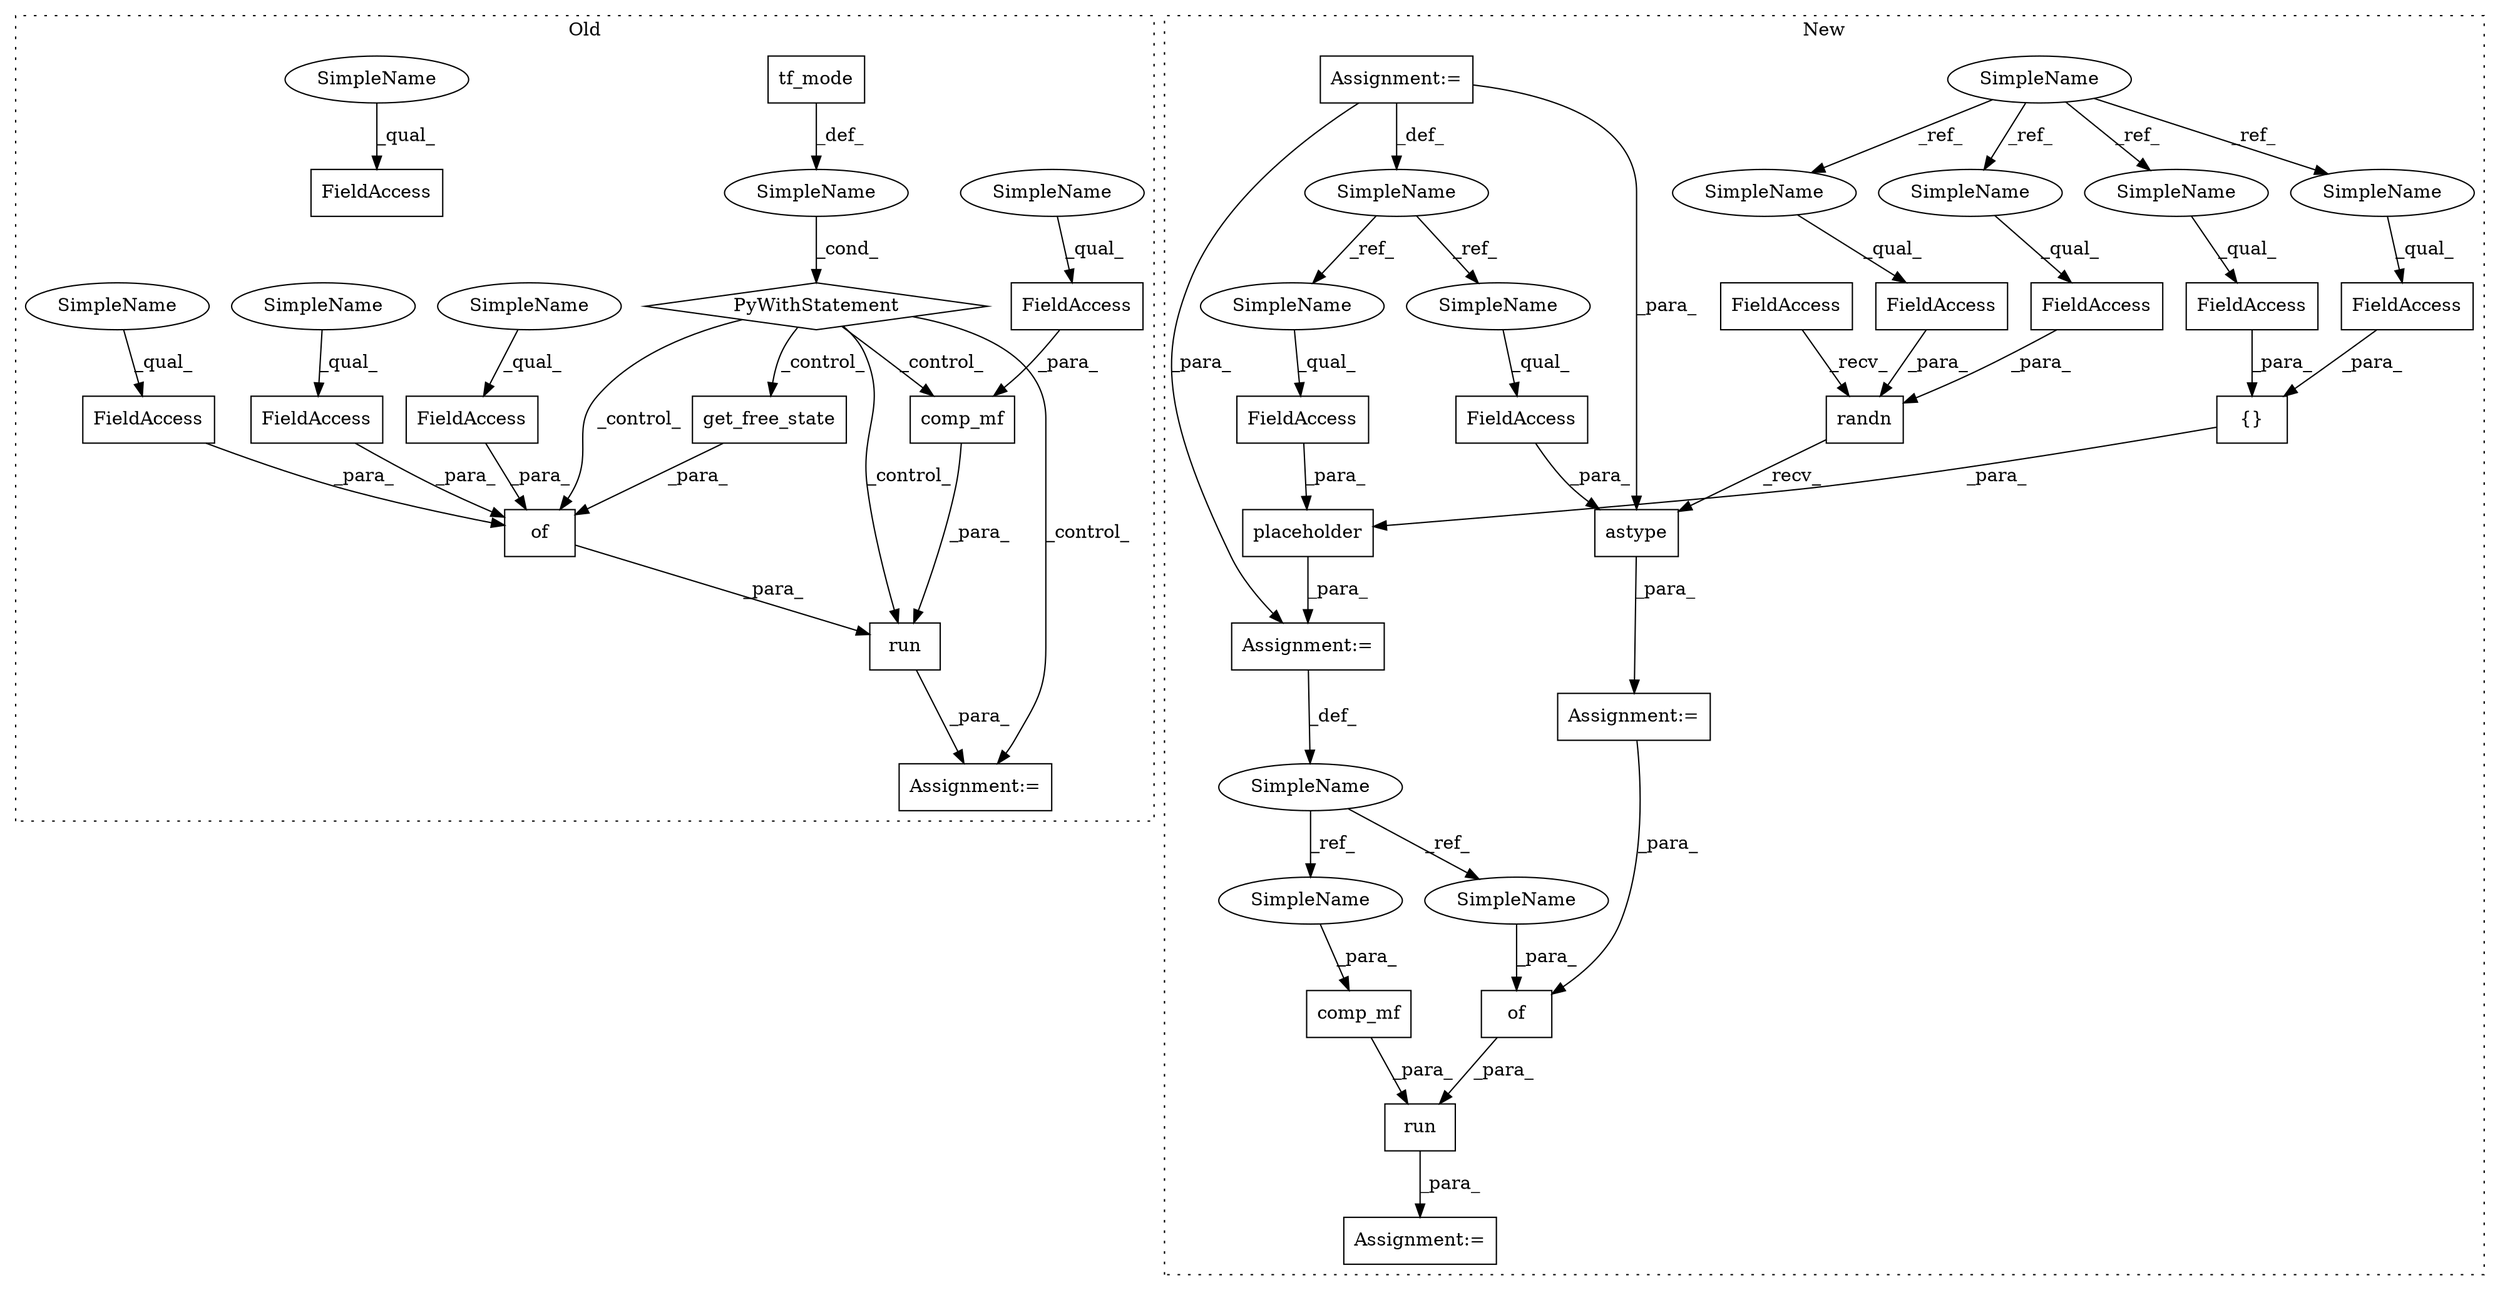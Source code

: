 digraph G {
subgraph cluster0 {
1 [label="of" a="32" s="3732,3785" l="3,1" shape="box"];
4 [label="SimpleName" a="42" s="" l="" shape="ellipse"];
5 [label="PyWithStatement" a="104" s="3660,3687" l="10,2" shape="diamond"];
6 [label="FieldAccess" a="22" s="3774" l="11" shape="box"];
7 [label="FieldAccess" a="22" s="3767" l="6" shape="box"];
8 [label="FieldAccess" a="22" s="3735" l="6" shape="box"];
12 [label="get_free_state" a="32" s="3750" l="16" shape="box"];
18 [label="FieldAccess" a="22" s="3720" l="6" shape="box"];
19 [label="FieldAccess" a="22" s="3623" l="25" shape="box"];
20 [label="tf_mode" a="32" s="3678" l="9" shape="box"];
21 [label="run" a="32" s="3708,3786" l="4,1" shape="box"];
31 [label="Assignment:=" a="7" s="3702" l="1" shape="box"];
34 [label="comp_mf" a="32" s="3712,3726" l="8,1" shape="box"];
41 [label="SimpleName" a="42" s="3720" l="4" shape="ellipse"];
42 [label="SimpleName" a="42" s="3623" l="4" shape="ellipse"];
43 [label="SimpleName" a="42" s="3767" l="4" shape="ellipse"];
44 [label="SimpleName" a="42" s="3735" l="4" shape="ellipse"];
45 [label="SimpleName" a="42" s="3774" l="4" shape="ellipse"];
label = "Old";
style="dotted";
}
subgraph cluster1 {
2 [label="placeholder" a="32" s="4465,4527" l="12,1" shape="box"];
3 [label="Assignment:=" a="7" s="4453" l="1" shape="box"];
9 [label="FieldAccess" a="22" s="4477" l="17" shape="box"];
10 [label="of" a="32" s="4807,4818" l="3,1" shape="box"];
11 [label="randn" a="32" s="4556,4583" l="6,1" shape="box"];
13 [label="{}" a="4" s="4504,4526" l="1,1" shape="box"];
14 [label="Assignment:=" a="7" s="4542" l="1" shape="box"];
15 [label="FieldAccess" a="22" s="4512" l="14" shape="box"];
16 [label="SimpleName" a="42" s="4243" l="4" shape="ellipse"];
17 [label="FieldAccess" a="22" s="4569" l="14" shape="box"];
22 [label="run" a="32" s="4788,4819" l="4,1" shape="box"];
23 [label="SimpleName" a="42" s="4288" l="8" shape="ellipse"];
24 [label="FieldAccess" a="22" s="4592" l="17" shape="box"];
25 [label="FieldAccess" a="22" s="4543" l="12" shape="box"];
26 [label="FieldAccess" a="22" s="4505" l="6" shape="box"];
27 [label="FieldAccess" a="22" s="4562" l="6" shape="box"];
28 [label="Assignment:=" a="7" s="4288" l="8" shape="box"];
29 [label="astype" a="32" s="4585,4609" l="7,1" shape="box"];
30 [label="Assignment:=" a="7" s="4782" l="1" shape="box"];
32 [label="SimpleName" a="42" s="4452" l="1" shape="ellipse"];
33 [label="comp_mf" a="32" s="4792,4801" l="8,1" shape="box"];
35 [label="SimpleName" a="42" s="4569" l="4" shape="ellipse"];
36 [label="SimpleName" a="42" s="4562" l="4" shape="ellipse"];
37 [label="SimpleName" a="42" s="4505" l="4" shape="ellipse"];
38 [label="SimpleName" a="42" s="4512" l="4" shape="ellipse"];
39 [label="SimpleName" a="42" s="4800" l="1" shape="ellipse"];
40 [label="SimpleName" a="42" s="4810" l="1" shape="ellipse"];
46 [label="SimpleName" a="42" s="4477" l="8" shape="ellipse"];
47 [label="SimpleName" a="42" s="4592" l="8" shape="ellipse"];
label = "New";
style="dotted";
}
1 -> 21 [label="_para_"];
2 -> 3 [label="_para_"];
3 -> 32 [label="_def_"];
4 -> 5 [label="_cond_"];
5 -> 21 [label="_control_"];
5 -> 34 [label="_control_"];
5 -> 12 [label="_control_"];
5 -> 1 [label="_control_"];
5 -> 31 [label="_control_"];
6 -> 1 [label="_para_"];
7 -> 1 [label="_para_"];
8 -> 1 [label="_para_"];
9 -> 2 [label="_para_"];
10 -> 22 [label="_para_"];
11 -> 29 [label="_recv_"];
12 -> 1 [label="_para_"];
13 -> 2 [label="_para_"];
14 -> 10 [label="_para_"];
15 -> 13 [label="_para_"];
16 -> 38 [label="_ref_"];
16 -> 35 [label="_ref_"];
16 -> 37 [label="_ref_"];
16 -> 36 [label="_ref_"];
17 -> 11 [label="_para_"];
18 -> 34 [label="_para_"];
20 -> 4 [label="_def_"];
21 -> 31 [label="_para_"];
22 -> 30 [label="_para_"];
23 -> 47 [label="_ref_"];
23 -> 46 [label="_ref_"];
24 -> 29 [label="_para_"];
25 -> 11 [label="_recv_"];
26 -> 13 [label="_para_"];
27 -> 11 [label="_para_"];
28 -> 29 [label="_para_"];
28 -> 3 [label="_para_"];
28 -> 23 [label="_def_"];
29 -> 14 [label="_para_"];
32 -> 40 [label="_ref_"];
32 -> 39 [label="_ref_"];
33 -> 22 [label="_para_"];
34 -> 21 [label="_para_"];
35 -> 17 [label="_qual_"];
36 -> 27 [label="_qual_"];
37 -> 26 [label="_qual_"];
38 -> 15 [label="_qual_"];
39 -> 33 [label="_para_"];
40 -> 10 [label="_para_"];
41 -> 18 [label="_qual_"];
42 -> 19 [label="_qual_"];
43 -> 7 [label="_qual_"];
44 -> 8 [label="_qual_"];
45 -> 6 [label="_qual_"];
46 -> 9 [label="_qual_"];
47 -> 24 [label="_qual_"];
}